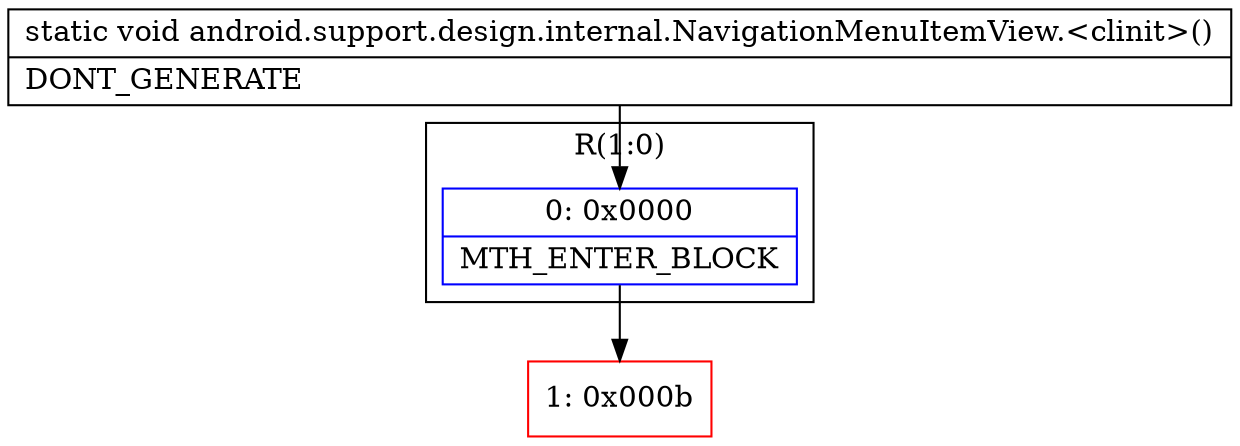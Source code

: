 digraph "CFG forandroid.support.design.internal.NavigationMenuItemView.\<clinit\>()V" {
subgraph cluster_Region_1216069708 {
label = "R(1:0)";
node [shape=record,color=blue];
Node_0 [shape=record,label="{0\:\ 0x0000|MTH_ENTER_BLOCK\l}"];
}
Node_1 [shape=record,color=red,label="{1\:\ 0x000b}"];
MethodNode[shape=record,label="{static void android.support.design.internal.NavigationMenuItemView.\<clinit\>()  | DONT_GENERATE\l}"];
MethodNode -> Node_0;
Node_0 -> Node_1;
}

